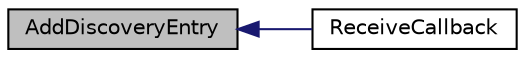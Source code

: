 digraph "AddDiscoveryEntry"
{
  edge [fontname="Helvetica",fontsize="10",labelfontname="Helvetica",labelfontsize="10"];
  node [fontname="Helvetica",fontsize="10",shape=record];
  rankdir="LR";
  Node1 [label="AddDiscoveryEntry",height=0.2,width=0.4,color="black", fillcolor="grey75", style="filled", fontcolor="black"];
  Node1 -> Node2 [dir="back",color="midnightblue",fontsize="10",style="solid",fontname="Helvetica"];
  Node2 [label="ReceiveCallback",height=0.2,width=0.4,color="black", fillcolor="white", style="filled",URL="$class_embedded___device___discoverer_1_1_form1.html#a99aa711280ceb6667af8e787519535b6"];
}
